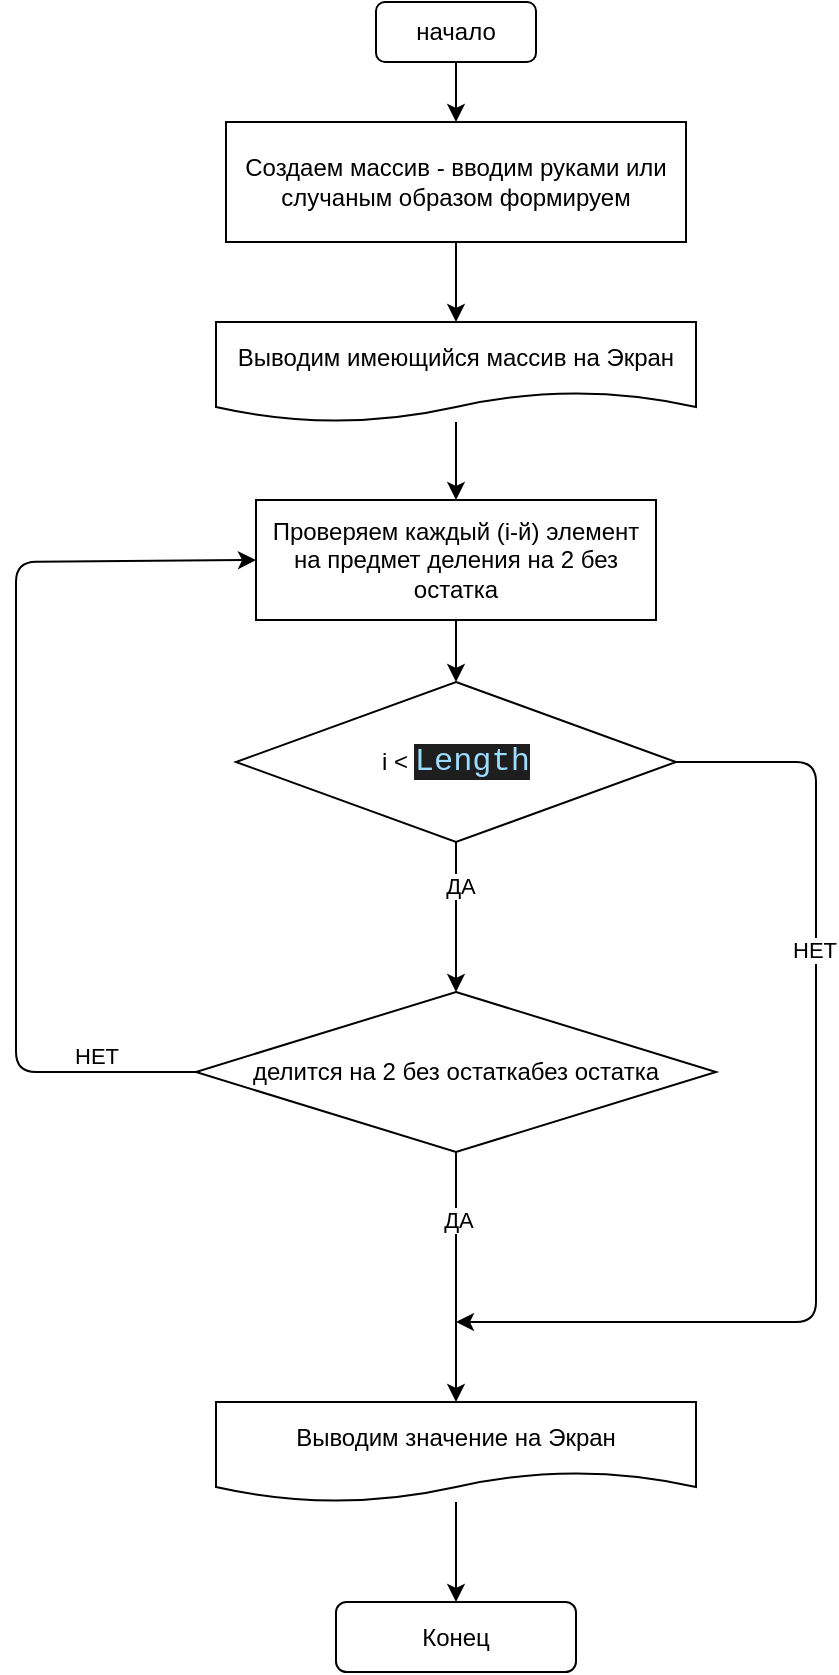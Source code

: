 <mxfile>
    <diagram id="gMmCaiox6PvRKpHnq3hc" name="Страница 1">
        <mxGraphModel dx="1204" dy="690" grid="1" gridSize="10" guides="1" tooltips="1" connect="1" arrows="1" fold="1" page="1" pageScale="1" pageWidth="827" pageHeight="1169" math="0" shadow="0">
            <root>
                <mxCell id="0"/>
                <mxCell id="1" parent="0"/>
                <mxCell id="6" style="edgeStyle=none;html=1;exitX=0.5;exitY=1;exitDx=0;exitDy=0;entryX=0.5;entryY=0;entryDx=0;entryDy=0;" parent="1" source="4" target="5" edge="1">
                    <mxGeometry relative="1" as="geometry"/>
                </mxCell>
                <mxCell id="4" value="начало" style="rounded=1;whiteSpace=wrap;html=1;" parent="1" vertex="1">
                    <mxGeometry x="380" y="10" width="80" height="30" as="geometry"/>
                </mxCell>
                <mxCell id="9" style="edgeStyle=none;html=1;exitX=0.5;exitY=1;exitDx=0;exitDy=0;entryX=0.5;entryY=0;entryDx=0;entryDy=0;" parent="1" source="5" target="8" edge="1">
                    <mxGeometry relative="1" as="geometry"/>
                </mxCell>
                <mxCell id="5" value="Создаем массив - вводим руками или случаным образом формируем" style="rounded=0;whiteSpace=wrap;html=1;" parent="1" vertex="1">
                    <mxGeometry x="305" y="70" width="230" height="60" as="geometry"/>
                </mxCell>
                <mxCell id="11" style="edgeStyle=none;html=1;entryX=0.5;entryY=0;entryDx=0;entryDy=0;" parent="1" source="8" target="10" edge="1">
                    <mxGeometry relative="1" as="geometry"/>
                </mxCell>
                <mxCell id="8" value="Выводим имеющийся массив на Экран" style="shape=document;whiteSpace=wrap;html=1;boundedLbl=1;" parent="1" vertex="1">
                    <mxGeometry x="300" y="170" width="240" height="50" as="geometry"/>
                </mxCell>
                <mxCell id="22" style="edgeStyle=none;html=1;exitX=0.5;exitY=1;exitDx=0;exitDy=0;entryX=0.5;entryY=0;entryDx=0;entryDy=0;" edge="1" parent="1" source="10" target="21">
                    <mxGeometry relative="1" as="geometry"/>
                </mxCell>
                <mxCell id="10" value="Проверяем каждый (i-й) элемент на предмет деления на 2 без остатка" style="rounded=0;whiteSpace=wrap;html=1;" parent="1" vertex="1">
                    <mxGeometry x="320" y="259" width="200" height="60" as="geometry"/>
                </mxCell>
                <mxCell id="13" style="edgeStyle=none;html=1;exitX=0;exitY=0.5;exitDx=0;exitDy=0;entryX=0;entryY=0.5;entryDx=0;entryDy=0;" parent="1" source="12" target="10" edge="1">
                    <mxGeometry relative="1" as="geometry">
                        <Array as="points">
                            <mxPoint x="200" y="545"/>
                            <mxPoint x="200" y="400"/>
                            <mxPoint x="200" y="290"/>
                        </Array>
                    </mxGeometry>
                </mxCell>
                <mxCell id="14" value="НЕТ" style="edgeLabel;html=1;align=center;verticalAlign=middle;resizable=0;points=[];" parent="13" vertex="1" connectable="0">
                    <mxGeometry x="0.103" relative="1" as="geometry">
                        <mxPoint x="40" y="158" as="offset"/>
                    </mxGeometry>
                </mxCell>
                <mxCell id="17" style="edgeStyle=none;html=1;exitX=0.5;exitY=1;exitDx=0;exitDy=0;entryX=0.5;entryY=0;entryDx=0;entryDy=0;" parent="1" source="12" target="16" edge="1">
                    <mxGeometry relative="1" as="geometry">
                        <mxPoint x="420" y="560" as="targetPoint"/>
                    </mxGeometry>
                </mxCell>
                <mxCell id="20" value="ДА" style="edgeLabel;html=1;align=center;verticalAlign=middle;resizable=0;points=[];" parent="17" vertex="1" connectable="0">
                    <mxGeometry x="-0.467" y="1" relative="1" as="geometry">
                        <mxPoint as="offset"/>
                    </mxGeometry>
                </mxCell>
                <mxCell id="12" value="делится на 2 без остаткабез остатка" style="rhombus;whiteSpace=wrap;html=1;" parent="1" vertex="1">
                    <mxGeometry x="290" y="505" width="260" height="80" as="geometry"/>
                </mxCell>
                <mxCell id="19" style="edgeStyle=none;html=1;entryX=0.5;entryY=0;entryDx=0;entryDy=0;" parent="1" source="16" target="18" edge="1">
                    <mxGeometry relative="1" as="geometry"/>
                </mxCell>
                <mxCell id="16" value="Выводим значение на Экран" style="shape=document;whiteSpace=wrap;html=1;boundedLbl=1;" parent="1" vertex="1">
                    <mxGeometry x="300" y="710" width="240" height="50" as="geometry"/>
                </mxCell>
                <mxCell id="18" value="Конец" style="rounded=1;whiteSpace=wrap;html=1;" parent="1" vertex="1">
                    <mxGeometry x="360" y="810" width="120" height="35" as="geometry"/>
                </mxCell>
                <mxCell id="23" style="edgeStyle=none;html=1;entryX=0.5;entryY=0;entryDx=0;entryDy=0;" edge="1" parent="1" source="21" target="12">
                    <mxGeometry relative="1" as="geometry"/>
                </mxCell>
                <mxCell id="24" value="ДА" style="edgeLabel;html=1;align=center;verticalAlign=middle;resizable=0;points=[];" vertex="1" connectable="0" parent="23">
                    <mxGeometry x="-0.413" y="2" relative="1" as="geometry">
                        <mxPoint as="offset"/>
                    </mxGeometry>
                </mxCell>
                <mxCell id="25" style="edgeStyle=none;html=1;exitX=1;exitY=0.5;exitDx=0;exitDy=0;" edge="1" parent="1" source="21">
                    <mxGeometry relative="1" as="geometry">
                        <mxPoint x="420" y="670" as="targetPoint"/>
                        <Array as="points">
                            <mxPoint x="600" y="390"/>
                            <mxPoint x="600" y="670"/>
                        </Array>
                    </mxGeometry>
                </mxCell>
                <mxCell id="26" value="НЕТ" style="edgeLabel;html=1;align=center;verticalAlign=middle;resizable=0;points=[];" vertex="1" connectable="0" parent="25">
                    <mxGeometry x="-0.381" y="-1" relative="1" as="geometry">
                        <mxPoint as="offset"/>
                    </mxGeometry>
                </mxCell>
                <mxCell id="21" value="i &amp;lt;&amp;nbsp;&lt;span style=&quot;color: rgb(156 , 220 , 254) ; background-color: rgb(30 , 30 , 30) ; font-family: &amp;#34;consolas&amp;#34; , &amp;#34;courier new&amp;#34; , monospace ; font-size: 16px&quot;&gt;Length&lt;/span&gt;" style="rhombus;whiteSpace=wrap;html=1;" vertex="1" parent="1">
                    <mxGeometry x="310" y="350" width="220" height="80" as="geometry"/>
                </mxCell>
            </root>
        </mxGraphModel>
    </diagram>
</mxfile>